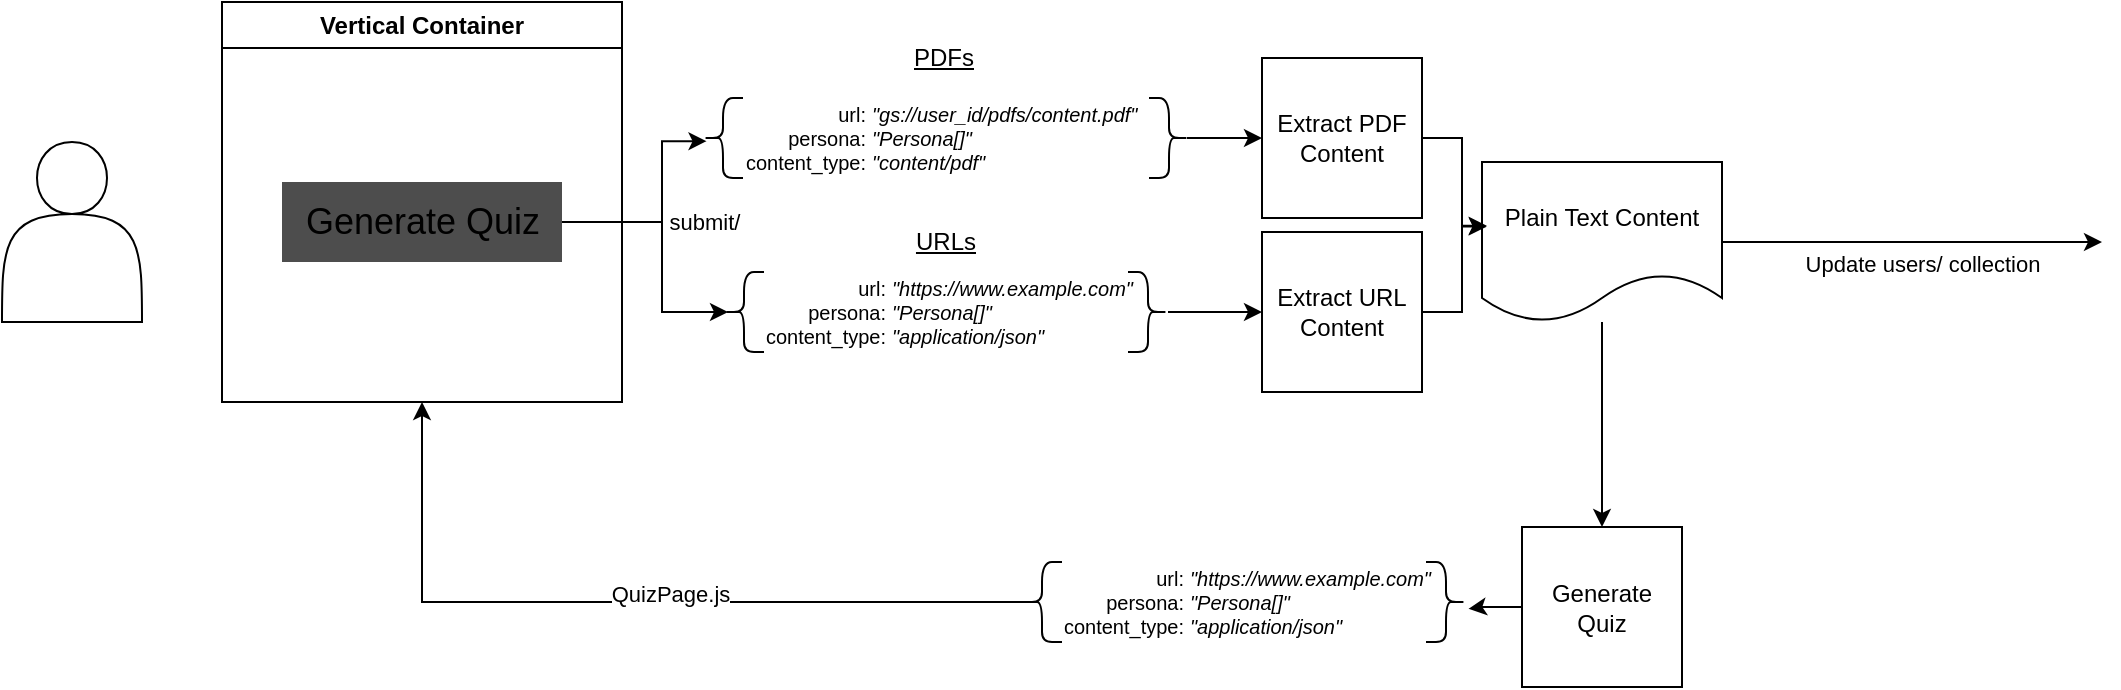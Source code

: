 <mxfile version="24.6.4" type="device">
  <diagram id="WU-VfdepGL4Wt-jwkwmb" name="generate-quiz">
    <mxGraphModel dx="1100" dy="894" grid="1" gridSize="10" guides="1" tooltips="1" connect="1" arrows="1" fold="1" page="1" pageScale="1" pageWidth="850" pageHeight="1100" math="0" shadow="0">
      <root>
        <mxCell id="0" />
        <mxCell id="1" parent="0" />
        <mxCell id="Y0hxTHdWQjrfRqneQj3g-1" value="" style="shape=actor;whiteSpace=wrap;html=1;" vertex="1" parent="1">
          <mxGeometry x="110" y="240" width="70" height="90" as="geometry" />
        </mxCell>
        <mxCell id="Y0hxTHdWQjrfRqneQj3g-2" value="Vertical Container" style="swimlane;whiteSpace=wrap;html=1;fillColor=default;labelBackgroundColor=none;swimlaneFillColor=default;" vertex="1" parent="1">
          <mxGeometry x="220" y="170" width="200" height="200" as="geometry">
            <mxRectangle x="225" y="185" width="140" height="30" as="alternateBounds" />
          </mxGeometry>
        </mxCell>
        <mxCell id="Y0hxTHdWQjrfRqneQj3g-3" value="Generate Quiz" style="text;html=1;align=center;verticalAlign=middle;resizable=0;points=[];autosize=1;strokeColor=none;fillColor=#4D4D4D;fontSize=18;labelBackgroundColor=none;gradientColor=none;" vertex="1" parent="Y0hxTHdWQjrfRqneQj3g-2">
          <mxGeometry x="30" y="90" width="140" height="40" as="geometry" />
        </mxCell>
        <mxCell id="Y0hxTHdWQjrfRqneQj3g-5" style="edgeStyle=orthogonalEdgeStyle;rounded=0;orthogonalLoop=1;jettySize=auto;html=1;" edge="1" parent="1" source="Y0hxTHdWQjrfRqneQj3g-3" target="Y0hxTHdWQjrfRqneQj3g-9">
          <mxGeometry relative="1" as="geometry">
            <mxPoint x="530" y="280" as="targetPoint" />
            <Array as="points">
              <mxPoint x="440" y="280" />
              <mxPoint x="440" y="325" />
            </Array>
          </mxGeometry>
        </mxCell>
        <mxCell id="Y0hxTHdWQjrfRqneQj3g-6" value="submit/" style="edgeLabel;html=1;align=center;verticalAlign=middle;resizable=0;points=[];" vertex="1" connectable="0" parent="Y0hxTHdWQjrfRqneQj3g-5">
          <mxGeometry x="0.01" y="-2" relative="1" as="geometry">
            <mxPoint x="23" y="-15" as="offset" />
          </mxGeometry>
        </mxCell>
        <mxCell id="Y0hxTHdWQjrfRqneQj3g-15" value="" style="group" vertex="1" connectable="0" parent="1">
          <mxGeometry x="471" y="305" width="222" height="45" as="geometry" />
        </mxCell>
        <mxCell id="Y0hxTHdWQjrfRqneQj3g-7" value="" style="shape=curlyBracket;whiteSpace=wrap;html=1;rounded=1;labelPosition=left;verticalLabelPosition=middle;align=right;verticalAlign=middle;" vertex="1" parent="Y0hxTHdWQjrfRqneQj3g-15">
          <mxGeometry width="20" height="40" as="geometry" />
        </mxCell>
        <mxCell id="Y0hxTHdWQjrfRqneQj3g-12" value="" style="group" vertex="1" connectable="0" parent="Y0hxTHdWQjrfRqneQj3g-15">
          <mxGeometry x="22" width="200" height="45" as="geometry" />
        </mxCell>
        <mxCell id="Y0hxTHdWQjrfRqneQj3g-8" value="" style="shape=curlyBracket;whiteSpace=wrap;html=1;rounded=1;flipH=1;labelPosition=right;verticalLabelPosition=middle;align=left;verticalAlign=middle;" vertex="1" parent="Y0hxTHdWQjrfRqneQj3g-12">
          <mxGeometry x="180" width="20" height="40" as="geometry" />
        </mxCell>
        <mxCell id="Y0hxTHdWQjrfRqneQj3g-9" value="&lt;div style=&quot;font-size: 10px;&quot;&gt;&lt;span style=&quot;font-size: 10px; background-color: initial;&quot;&gt;url:&lt;/span&gt;&lt;/div&gt;&lt;div style=&quot;font-size: 10px;&quot;&gt;&lt;div style=&quot;font-size: 10px;&quot;&gt;&lt;span style=&quot;background-color: initial; font-size: 10px;&quot;&gt;persona:&lt;/span&gt;&lt;/div&gt;&lt;div style=&quot;font-size: 10px;&quot;&gt;&lt;span style=&quot;background-color: initial; font-size: 10px;&quot;&gt;content_type:&lt;/span&gt;&lt;/div&gt;&lt;/div&gt;" style="text;html=1;align=right;verticalAlign=middle;resizable=0;points=[];autosize=1;strokeColor=none;fillColor=none;fontSize=10;labelBackgroundColor=none;gradientColor=none;fontStyle=0" vertex="1" parent="Y0hxTHdWQjrfRqneQj3g-12">
          <mxGeometry x="-20" y="-5" width="80" height="50" as="geometry" />
        </mxCell>
        <mxCell id="Y0hxTHdWQjrfRqneQj3g-10" value="&lt;div style=&quot;font-size: 10px;&quot;&gt;&lt;font style=&quot;font-size: 10px;&quot;&gt;&quot;https://www.example.com&quot;&lt;/font&gt;&lt;/div&gt;&lt;div style=&quot;font-size: 10px;&quot;&gt;&lt;font style=&quot;font-size: 10px;&quot;&gt;&quot;Persona[]&quot;&lt;/font&gt;&lt;/div&gt;&lt;div style=&quot;font-size: 10px;&quot;&gt;&lt;font style=&quot;font-size: 10px;&quot;&gt;&quot;application/json&quot;&lt;/font&gt;&lt;/div&gt;" style="text;html=1;align=left;verticalAlign=middle;resizable=0;points=[];autosize=1;strokeColor=none;fillColor=none;fontSize=10;labelBackgroundColor=none;gradientColor=none;fontStyle=2" vertex="1" parent="Y0hxTHdWQjrfRqneQj3g-12">
          <mxGeometry x="60" y="-5" width="140" height="50" as="geometry" />
        </mxCell>
        <mxCell id="Y0hxTHdWQjrfRqneQj3g-17" value="" style="shape=curlyBracket;whiteSpace=wrap;html=1;rounded=1;labelPosition=left;verticalLabelPosition=middle;align=right;verticalAlign=middle;" vertex="1" parent="1">
          <mxGeometry x="460.5" y="218" width="20" height="40" as="geometry" />
        </mxCell>
        <mxCell id="Y0hxTHdWQjrfRqneQj3g-19" value="" style="shape=curlyBracket;whiteSpace=wrap;html=1;rounded=1;flipH=1;labelPosition=right;verticalLabelPosition=middle;align=left;verticalAlign=middle;" vertex="1" parent="1">
          <mxGeometry x="683.5" y="218" width="20" height="40" as="geometry" />
        </mxCell>
        <mxCell id="Y0hxTHdWQjrfRqneQj3g-20" value="&lt;div style=&quot;font-size: 10px;&quot;&gt;&lt;span style=&quot;font-size: 10px; background-color: initial;&quot;&gt;url:&lt;/span&gt;&lt;/div&gt;&lt;div style=&quot;font-size: 10px;&quot;&gt;&lt;div style=&quot;font-size: 10px;&quot;&gt;&lt;span style=&quot;background-color: initial; font-size: 10px;&quot;&gt;persona:&lt;/span&gt;&lt;/div&gt;&lt;div style=&quot;font-size: 10px;&quot;&gt;&lt;span style=&quot;background-color: initial; font-size: 10px;&quot;&gt;content_type:&lt;/span&gt;&lt;/div&gt;&lt;/div&gt;" style="text;html=1;align=right;verticalAlign=middle;resizable=0;points=[];autosize=1;strokeColor=none;fillColor=none;fontSize=10;labelBackgroundColor=none;gradientColor=none;fontStyle=0" vertex="1" parent="1">
          <mxGeometry x="462.5" y="213" width="80" height="50" as="geometry" />
        </mxCell>
        <mxCell id="Y0hxTHdWQjrfRqneQj3g-37" style="edgeStyle=orthogonalEdgeStyle;rounded=0;orthogonalLoop=1;jettySize=auto;html=1;entryX=0;entryY=0.5;entryDx=0;entryDy=0;" edge="1" parent="1" source="Y0hxTHdWQjrfRqneQj3g-21" target="Y0hxTHdWQjrfRqneQj3g-34">
          <mxGeometry relative="1" as="geometry" />
        </mxCell>
        <mxCell id="Y0hxTHdWQjrfRqneQj3g-21" value="&quot;gs://user_id/pdfs/content.pdf&quot;&lt;br&gt;&quot;Persona[]&quot;&lt;br&gt;&quot;content/pdf&quot;" style="text;align=left;verticalAlign=middle;resizable=0;points=[];autosize=1;strokeColor=none;fillColor=none;fontSize=10;labelBackgroundColor=none;gradientColor=none;fontStyle=2;html=1;" vertex="1" parent="1">
          <mxGeometry x="542.5" y="213" width="160" height="50" as="geometry" />
        </mxCell>
        <mxCell id="Y0hxTHdWQjrfRqneQj3g-28" value="&lt;u&gt;PDFs&lt;/u&gt;" style="text;html=1;align=center;verticalAlign=middle;whiteSpace=wrap;rounded=0;" vertex="1" parent="1">
          <mxGeometry x="550.5" y="183" width="60" height="30" as="geometry" />
        </mxCell>
        <mxCell id="Y0hxTHdWQjrfRqneQj3g-29" value="&lt;u&gt;URLs&lt;/u&gt;" style="text;html=1;align=center;verticalAlign=middle;whiteSpace=wrap;rounded=0;" vertex="1" parent="1">
          <mxGeometry x="552" y="275" width="60" height="30" as="geometry" />
        </mxCell>
        <mxCell id="Y0hxTHdWQjrfRqneQj3g-30" value="Extract URL Content" style="whiteSpace=wrap;html=1;aspect=fixed;" vertex="1" parent="1">
          <mxGeometry x="740" y="285" width="80" height="80" as="geometry" />
        </mxCell>
        <mxCell id="Y0hxTHdWQjrfRqneQj3g-31" style="edgeStyle=orthogonalEdgeStyle;rounded=0;orthogonalLoop=1;jettySize=auto;html=1;" edge="1" parent="1" source="Y0hxTHdWQjrfRqneQj3g-10" target="Y0hxTHdWQjrfRqneQj3g-30">
          <mxGeometry relative="1" as="geometry" />
        </mxCell>
        <mxCell id="Y0hxTHdWQjrfRqneQj3g-41" style="edgeStyle=orthogonalEdgeStyle;rounded=0;orthogonalLoop=1;jettySize=auto;html=1;" edge="1" parent="1" source="Y0hxTHdWQjrfRqneQj3g-32" target="Y0hxTHdWQjrfRqneQj3g-40">
          <mxGeometry relative="1" as="geometry" />
        </mxCell>
        <mxCell id="Y0hxTHdWQjrfRqneQj3g-51" style="edgeStyle=orthogonalEdgeStyle;rounded=0;orthogonalLoop=1;jettySize=auto;html=1;" edge="1" parent="1" source="Y0hxTHdWQjrfRqneQj3g-32">
          <mxGeometry relative="1" as="geometry">
            <mxPoint x="1160" y="290" as="targetPoint" />
          </mxGeometry>
        </mxCell>
        <mxCell id="Y0hxTHdWQjrfRqneQj3g-52" value="Update users/ collection" style="edgeLabel;html=1;align=center;verticalAlign=middle;resizable=0;points=[];" vertex="1" connectable="0" parent="Y0hxTHdWQjrfRqneQj3g-51">
          <mxGeometry x="0.186" y="-2" relative="1" as="geometry">
            <mxPoint x="-13" y="8" as="offset" />
          </mxGeometry>
        </mxCell>
        <mxCell id="Y0hxTHdWQjrfRqneQj3g-32" value="Plain Text Content" style="shape=document;whiteSpace=wrap;html=1;boundedLbl=1;" vertex="1" parent="1">
          <mxGeometry x="850" y="250" width="120" height="80" as="geometry" />
        </mxCell>
        <mxCell id="Y0hxTHdWQjrfRqneQj3g-34" value="Extract PDF Content" style="whiteSpace=wrap;html=1;aspect=fixed;" vertex="1" parent="1">
          <mxGeometry x="740" y="198" width="80" height="80" as="geometry" />
        </mxCell>
        <mxCell id="Y0hxTHdWQjrfRqneQj3g-36" style="edgeStyle=orthogonalEdgeStyle;rounded=0;orthogonalLoop=1;jettySize=auto;html=1;entryX=-0.003;entryY=0.532;entryDx=0;entryDy=0;entryPerimeter=0;" edge="1" parent="1" source="Y0hxTHdWQjrfRqneQj3g-3" target="Y0hxTHdWQjrfRqneQj3g-20">
          <mxGeometry relative="1" as="geometry">
            <Array as="points">
              <mxPoint x="440" y="280" />
              <mxPoint x="440" y="240" />
            </Array>
          </mxGeometry>
        </mxCell>
        <mxCell id="Y0hxTHdWQjrfRqneQj3g-38" style="edgeStyle=orthogonalEdgeStyle;rounded=0;orthogonalLoop=1;jettySize=auto;html=1;entryX=0.02;entryY=0.399;entryDx=0;entryDy=0;entryPerimeter=0;" edge="1" parent="1" source="Y0hxTHdWQjrfRqneQj3g-34" target="Y0hxTHdWQjrfRqneQj3g-32">
          <mxGeometry relative="1" as="geometry" />
        </mxCell>
        <mxCell id="Y0hxTHdWQjrfRqneQj3g-39" style="edgeStyle=orthogonalEdgeStyle;rounded=0;orthogonalLoop=1;jettySize=auto;html=1;entryX=0.02;entryY=0.404;entryDx=0;entryDy=0;entryPerimeter=0;" edge="1" parent="1" source="Y0hxTHdWQjrfRqneQj3g-30" target="Y0hxTHdWQjrfRqneQj3g-32">
          <mxGeometry relative="1" as="geometry" />
        </mxCell>
        <mxCell id="Y0hxTHdWQjrfRqneQj3g-40" value="Generate Quiz" style="whiteSpace=wrap;html=1;aspect=fixed;" vertex="1" parent="1">
          <mxGeometry x="870" y="432.5" width="80" height="80" as="geometry" />
        </mxCell>
        <mxCell id="Y0hxTHdWQjrfRqneQj3g-42" value="" style="group" vertex="1" connectable="0" parent="1">
          <mxGeometry x="620" y="450" width="222" height="45" as="geometry" />
        </mxCell>
        <mxCell id="Y0hxTHdWQjrfRqneQj3g-43" value="" style="shape=curlyBracket;whiteSpace=wrap;html=1;rounded=1;labelPosition=left;verticalLabelPosition=middle;align=right;verticalAlign=middle;" vertex="1" parent="Y0hxTHdWQjrfRqneQj3g-42">
          <mxGeometry width="20" height="40" as="geometry" />
        </mxCell>
        <mxCell id="Y0hxTHdWQjrfRqneQj3g-44" value="" style="group" vertex="1" connectable="0" parent="Y0hxTHdWQjrfRqneQj3g-42">
          <mxGeometry x="22" width="200" height="45" as="geometry" />
        </mxCell>
        <mxCell id="Y0hxTHdWQjrfRqneQj3g-45" value="" style="shape=curlyBracket;whiteSpace=wrap;html=1;rounded=1;flipH=1;labelPosition=right;verticalLabelPosition=middle;align=left;verticalAlign=middle;" vertex="1" parent="Y0hxTHdWQjrfRqneQj3g-44">
          <mxGeometry x="180" width="20" height="40" as="geometry" />
        </mxCell>
        <mxCell id="Y0hxTHdWQjrfRqneQj3g-46" value="&lt;div style=&quot;font-size: 10px;&quot;&gt;&lt;span style=&quot;font-size: 10px; background-color: initial;&quot;&gt;url:&lt;/span&gt;&lt;/div&gt;&lt;div style=&quot;font-size: 10px;&quot;&gt;&lt;div style=&quot;font-size: 10px;&quot;&gt;&lt;span style=&quot;background-color: initial; font-size: 10px;&quot;&gt;persona:&lt;/span&gt;&lt;/div&gt;&lt;div style=&quot;font-size: 10px;&quot;&gt;&lt;span style=&quot;background-color: initial; font-size: 10px;&quot;&gt;content_type:&lt;/span&gt;&lt;/div&gt;&lt;/div&gt;" style="text;html=1;align=right;verticalAlign=middle;resizable=0;points=[];autosize=1;strokeColor=none;fillColor=none;fontSize=10;labelBackgroundColor=none;gradientColor=none;fontStyle=0" vertex="1" parent="Y0hxTHdWQjrfRqneQj3g-44">
          <mxGeometry x="-20" y="-5" width="80" height="50" as="geometry" />
        </mxCell>
        <mxCell id="Y0hxTHdWQjrfRqneQj3g-47" value="&lt;div style=&quot;font-size: 10px;&quot;&gt;&lt;font style=&quot;font-size: 10px;&quot;&gt;&quot;https://www.example.com&quot;&lt;/font&gt;&lt;/div&gt;&lt;div style=&quot;font-size: 10px;&quot;&gt;&lt;font style=&quot;font-size: 10px;&quot;&gt;&quot;Persona[]&quot;&lt;/font&gt;&lt;/div&gt;&lt;div style=&quot;font-size: 10px;&quot;&gt;&lt;font style=&quot;font-size: 10px;&quot;&gt;&quot;application/json&quot;&lt;/font&gt;&lt;/div&gt;" style="text;html=1;align=left;verticalAlign=middle;resizable=0;points=[];autosize=1;strokeColor=none;fillColor=none;fontSize=10;labelBackgroundColor=none;gradientColor=none;fontStyle=2" vertex="1" parent="Y0hxTHdWQjrfRqneQj3g-44">
          <mxGeometry x="60" y="-5" width="140" height="50" as="geometry" />
        </mxCell>
        <mxCell id="Y0hxTHdWQjrfRqneQj3g-48" style="edgeStyle=orthogonalEdgeStyle;rounded=0;orthogonalLoop=1;jettySize=auto;html=1;entryX=1.009;entryY=0.568;entryDx=0;entryDy=0;entryPerimeter=0;" edge="1" parent="1" source="Y0hxTHdWQjrfRqneQj3g-40" target="Y0hxTHdWQjrfRqneQj3g-47">
          <mxGeometry relative="1" as="geometry" />
        </mxCell>
        <mxCell id="Y0hxTHdWQjrfRqneQj3g-49" style="edgeStyle=orthogonalEdgeStyle;rounded=0;orthogonalLoop=1;jettySize=auto;html=1;entryX=0.5;entryY=1;entryDx=0;entryDy=0;" edge="1" parent="1" source="Y0hxTHdWQjrfRqneQj3g-46" target="Y0hxTHdWQjrfRqneQj3g-2">
          <mxGeometry relative="1" as="geometry" />
        </mxCell>
        <mxCell id="Y0hxTHdWQjrfRqneQj3g-50" value="QuizPage.js" style="edgeLabel;html=1;align=center;verticalAlign=middle;resizable=0;points=[];" vertex="1" connectable="0" parent="Y0hxTHdWQjrfRqneQj3g-49">
          <mxGeometry x="-0.114" y="-4" relative="1" as="geometry">
            <mxPoint as="offset" />
          </mxGeometry>
        </mxCell>
      </root>
    </mxGraphModel>
  </diagram>
</mxfile>
